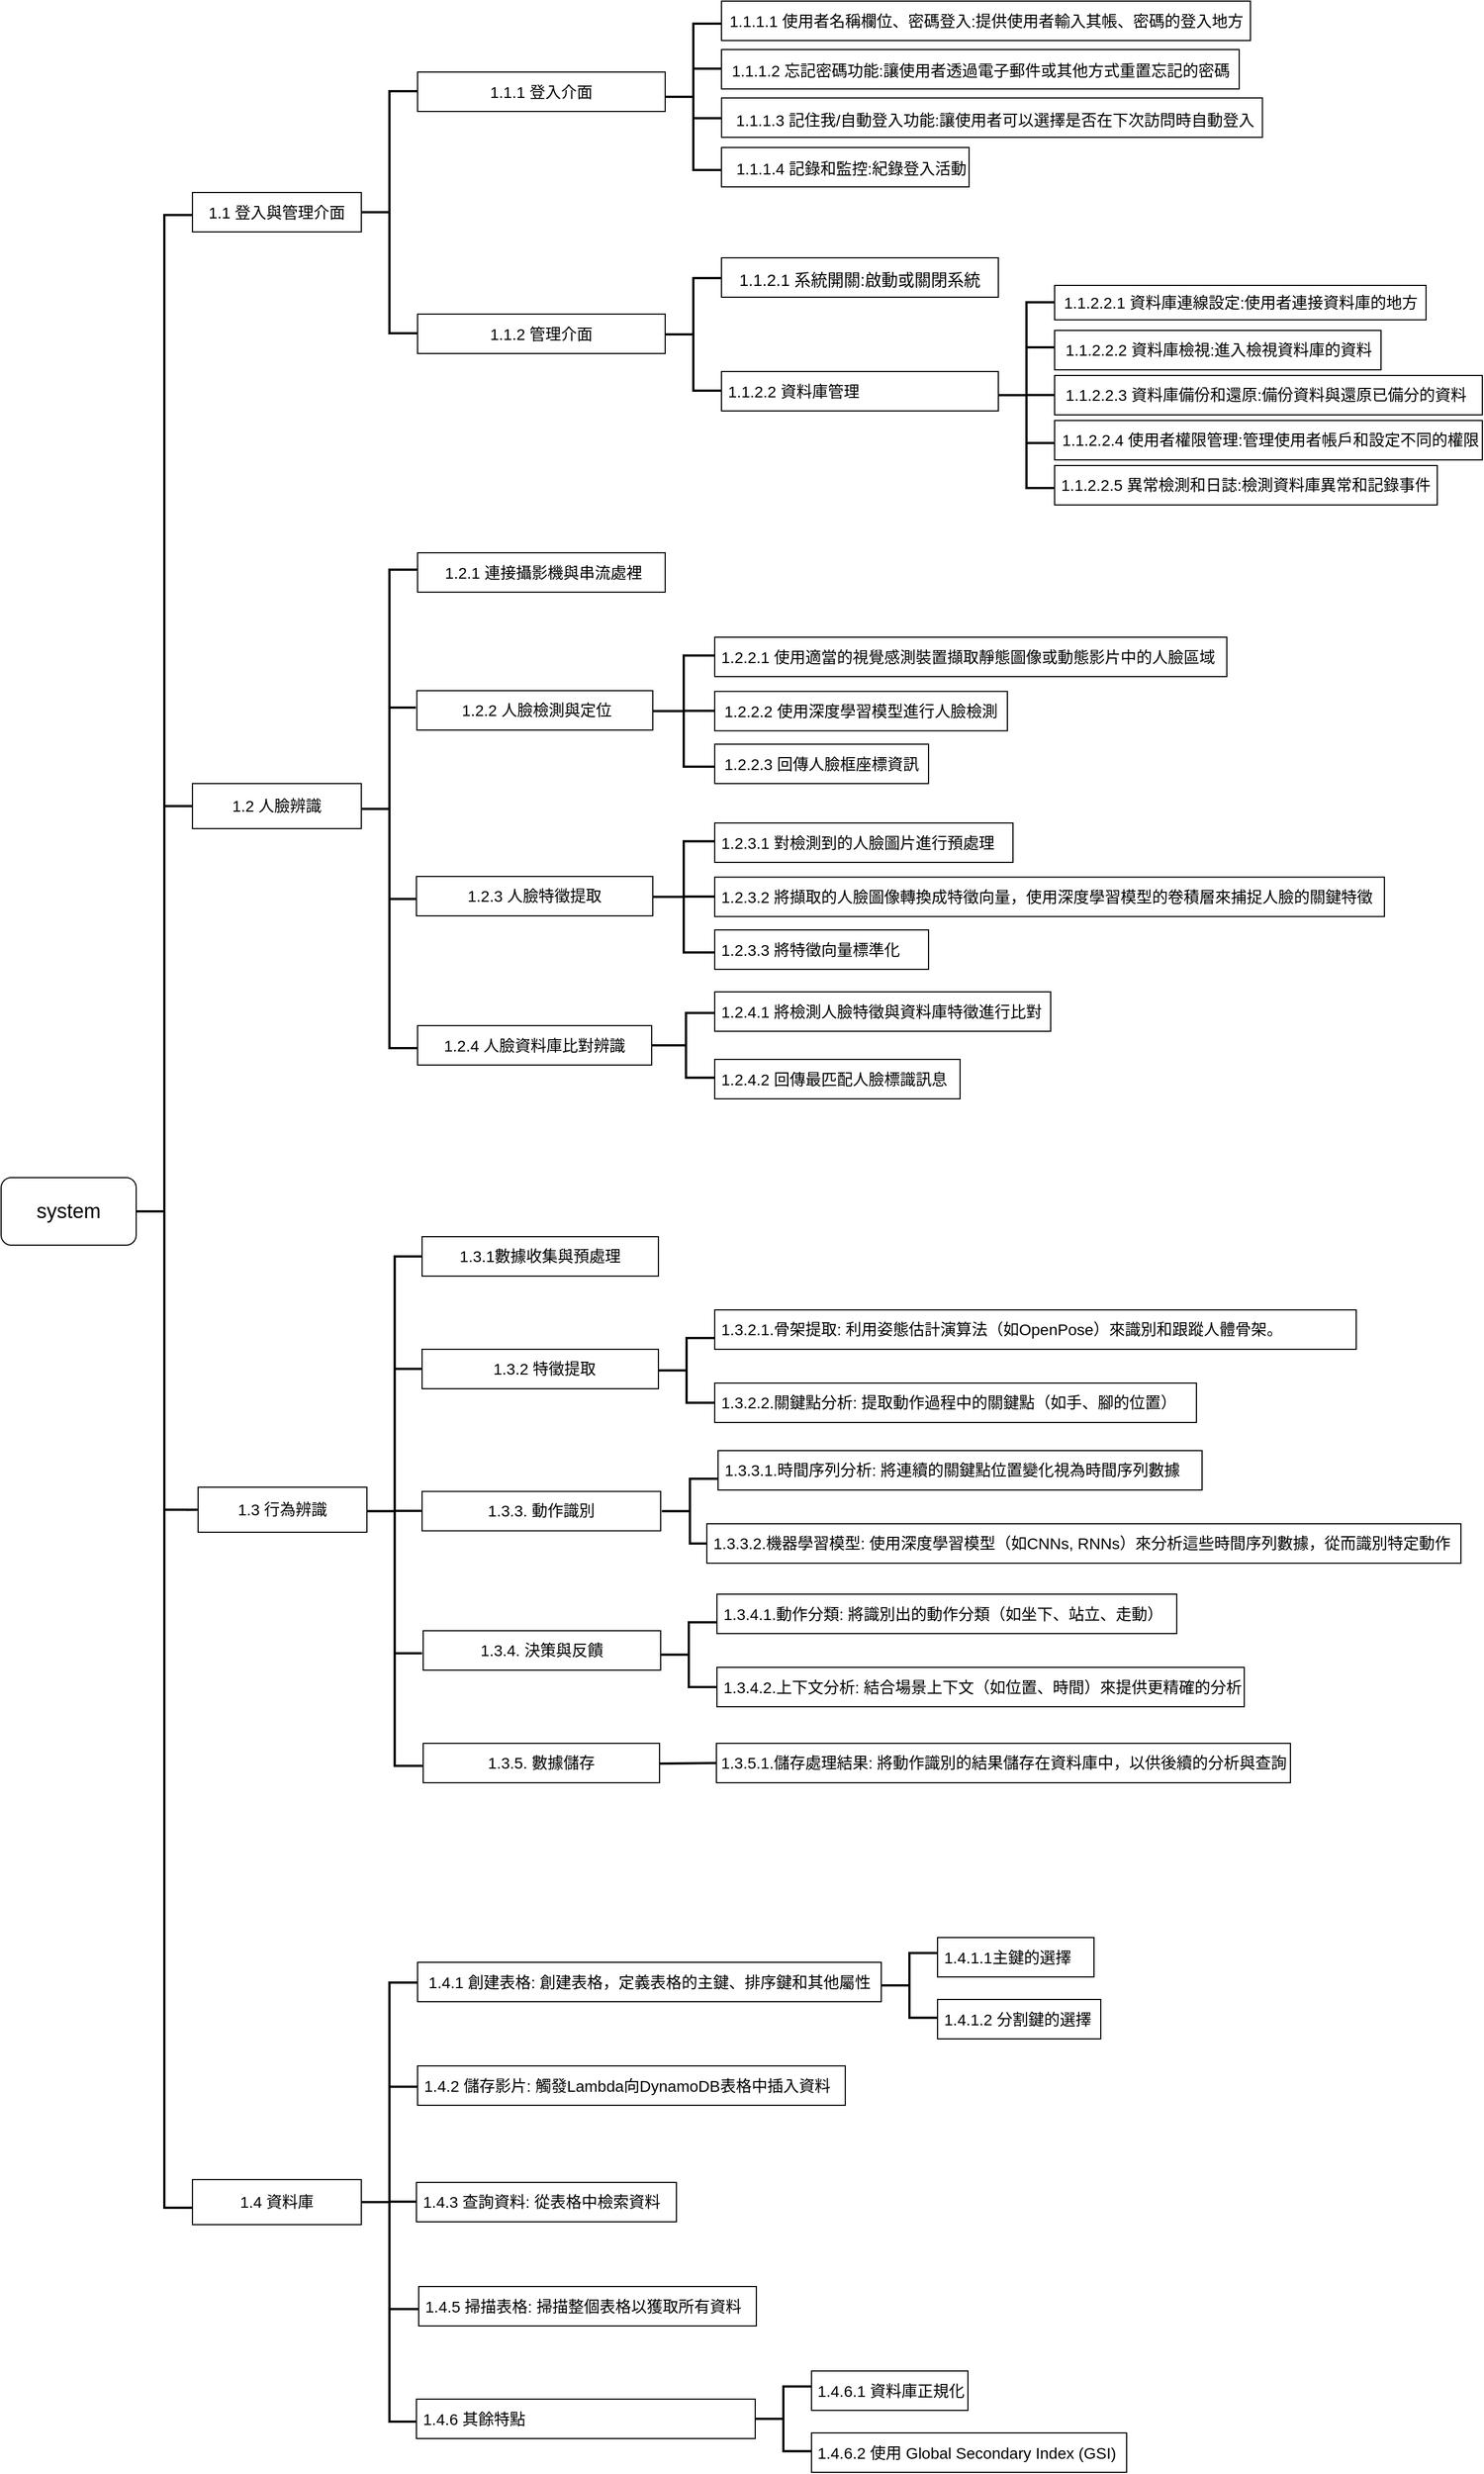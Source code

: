 <mxfile version="23.1.1" type="github">
  <diagram id="prtHgNgQTEPvFCAcTncT" name="Page-1">
    <mxGraphModel dx="2518" dy="2555" grid="1" gridSize="10" guides="1" tooltips="1" connect="1" arrows="1" fold="1" page="1" pageScale="1" pageWidth="827" pageHeight="1169" math="0" shadow="0">
      <root>
        <mxCell id="0" />
        <mxCell id="1" parent="0" />
        <mxCell id="gahU3a6pric0zkKW1BDH-1" value="&lt;font style=&quot;font-size: 18px;&quot;&gt;system&lt;/font&gt;" style="rounded=1;whiteSpace=wrap;html=1;" parent="1" vertex="1">
          <mxGeometry x="60" y="925" width="120" height="60" as="geometry" />
        </mxCell>
        <mxCell id="gahU3a6pric0zkKW1BDH-2" value="" style="strokeWidth=2;html=1;shape=mxgraph.flowchart.annotation_2;align=left;labelPosition=right;pointerEvents=1;rotation=90;points=[[0,0.5,0,0,0],[0.5,0,0,0,0],[0.5,1,0,0,0],[1,0,0,0,0],[1,0.5,0,0,0],[1,1,0,0,0]];perimeterSpacing=0;flipV=0;flipH=1;direction=north;" parent="1" vertex="1">
          <mxGeometry x="-680" y="930" width="1770" height="50" as="geometry" />
        </mxCell>
        <mxCell id="19O4f2Ru0PsyOeLuIM_t-138" value="" style="group" parent="1" vertex="1" connectable="0">
          <mxGeometry x="234.4" y="977.5" width="1130.6" height="485" as="geometry" />
        </mxCell>
        <mxCell id="gahU3a6pric0zkKW1BDH-12" style="edgeStyle=orthogonalEdgeStyle;rounded=0;orthogonalLoop=1;jettySize=auto;html=1;strokeWidth=2;endArrow=none;endFill=0;" parent="19O4f2Ru0PsyOeLuIM_t-138" edge="1">
          <mxGeometry relative="1" as="geometry">
            <mxPoint x="-29.4" y="242.5" as="sourcePoint" />
            <Array as="points">
              <mxPoint y="242.64" />
            </Array>
            <mxPoint x="-10" y="242.64" as="targetPoint" />
          </mxGeometry>
        </mxCell>
        <mxCell id="19O4f2Ru0PsyOeLuIM_t-4" value="&lt;font style=&quot;font-size: 14px;&quot;&gt;1.3 行為辨識&lt;/font&gt;" style="rounded=0;whiteSpace=wrap;html=1;" parent="19O4f2Ru0PsyOeLuIM_t-138" vertex="1">
          <mxGeometry x="0.6" y="222.5" width="150" height="40" as="geometry" />
        </mxCell>
        <mxCell id="19O4f2Ru0PsyOeLuIM_t-90" value="" style="strokeWidth=2;html=1;shape=mxgraph.flowchart.annotation_2;align=left;labelPosition=right;pointerEvents=1;" parent="19O4f2Ru0PsyOeLuIM_t-138" vertex="1">
          <mxGeometry x="150.6" y="17.5" width="49.4" height="452.5" as="geometry" />
        </mxCell>
        <mxCell id="19O4f2Ru0PsyOeLuIM_t-91" value="" style="endArrow=none;html=1;rounded=0;entryX=0.991;entryY=0.296;entryDx=0;entryDy=0;entryPerimeter=0;strokeWidth=2;" parent="19O4f2Ru0PsyOeLuIM_t-138" edge="1">
          <mxGeometry relative="1" as="geometry">
            <mxPoint x="176" y="117.36" as="sourcePoint" />
            <mxPoint x="200" y="117.36" as="targetPoint" />
          </mxGeometry>
        </mxCell>
        <mxCell id="19O4f2Ru0PsyOeLuIM_t-92" value="" style="endArrow=none;html=1;rounded=0;entryX=0.991;entryY=0.296;entryDx=0;entryDy=0;entryPerimeter=0;strokeWidth=2;" parent="19O4f2Ru0PsyOeLuIM_t-138" edge="1">
          <mxGeometry relative="1" as="geometry">
            <mxPoint x="176" y="243.46" as="sourcePoint" />
            <mxPoint x="199" y="243.46" as="targetPoint" />
          </mxGeometry>
        </mxCell>
        <mxCell id="19O4f2Ru0PsyOeLuIM_t-93" value="" style="endArrow=none;html=1;rounded=0;entryX=0.991;entryY=0.296;entryDx=0;entryDy=0;entryPerimeter=0;strokeWidth=2;" parent="19O4f2Ru0PsyOeLuIM_t-138" edge="1">
          <mxGeometry relative="1" as="geometry">
            <mxPoint x="176" y="370" as="sourcePoint" />
            <mxPoint x="199.6" y="370" as="targetPoint" />
          </mxGeometry>
        </mxCell>
        <mxCell id="19O4f2Ru0PsyOeLuIM_t-94" value="&lt;font style=&quot;font-size: 14px;&quot;&gt;1.3.1數據收集與預處理&lt;/font&gt;" style="rounded=0;whiteSpace=wrap;html=1;" parent="19O4f2Ru0PsyOeLuIM_t-138" vertex="1">
          <mxGeometry x="199.6" width="210" height="35" as="geometry" />
        </mxCell>
        <mxCell id="19O4f2Ru0PsyOeLuIM_t-95" value="&lt;font style=&quot;font-size: 14px;&quot;&gt;&amp;nbsp; 1.3.2 特徵提取&lt;/font&gt;" style="rounded=0;whiteSpace=wrap;html=1;align=center;" parent="19O4f2Ru0PsyOeLuIM_t-138" vertex="1">
          <mxGeometry x="199.6" y="100" width="210" height="35" as="geometry" />
        </mxCell>
        <mxCell id="19O4f2Ru0PsyOeLuIM_t-96" value="" style="strokeWidth=2;html=1;shape=mxgraph.flowchart.annotation_2;align=left;labelPosition=right;pointerEvents=1;" parent="19O4f2Ru0PsyOeLuIM_t-138" vertex="1">
          <mxGeometry x="409.6" y="90" width="50" height="57.5" as="geometry" />
        </mxCell>
        <mxCell id="19O4f2Ru0PsyOeLuIM_t-97" value="&lt;font style=&quot;font-size: 14px;&quot;&gt;&amp;nbsp;1.3.2.1.骨架提取: 利用姿態估計演算法（如OpenPose）來識別和跟蹤人體骨架。&lt;/font&gt;" style="rounded=0;whiteSpace=wrap;html=1;align=left;" parent="19O4f2Ru0PsyOeLuIM_t-138" vertex="1">
          <mxGeometry x="459.6" y="65" width="570" height="35" as="geometry" />
        </mxCell>
        <mxCell id="19O4f2Ru0PsyOeLuIM_t-98" value="&lt;font style=&quot;font-size: 14px;&quot;&gt;&amp;nbsp;1.3.2.2.關鍵點分析: 提取動作過程中的關鍵點（如手、腳的位置）&lt;/font&gt;" style="rounded=0;whiteSpace=wrap;html=1;align=left;" parent="19O4f2Ru0PsyOeLuIM_t-138" vertex="1">
          <mxGeometry x="459.6" y="130" width="428" height="35" as="geometry" />
        </mxCell>
        <mxCell id="19O4f2Ru0PsyOeLuIM_t-100" value="&lt;div style=&quot;font-size: 14px;&quot;&gt;1.3.3. 動作識別&lt;/div&gt;" style="rounded=0;whiteSpace=wrap;html=1;align=center;" parent="19O4f2Ru0PsyOeLuIM_t-138" vertex="1">
          <mxGeometry x="199.6" y="226.25" width="212" height="35" as="geometry" />
        </mxCell>
        <mxCell id="19O4f2Ru0PsyOeLuIM_t-101" value="" style="strokeWidth=2;html=1;shape=mxgraph.flowchart.annotation_2;align=left;labelPosition=right;pointerEvents=1;" parent="19O4f2Ru0PsyOeLuIM_t-138" vertex="1">
          <mxGeometry x="412.6" y="215" width="50" height="57.5" as="geometry" />
        </mxCell>
        <mxCell id="19O4f2Ru0PsyOeLuIM_t-102" value="&lt;div style=&quot;font-size: 14px;&quot;&gt;&amp;nbsp;1.3.3.1.時間序列分析: 將連續的關鍵點位置變化視為時間序列數據&lt;/div&gt;" style="rounded=0;whiteSpace=wrap;html=1;align=left;" parent="19O4f2Ru0PsyOeLuIM_t-138" vertex="1">
          <mxGeometry x="462.6" y="190" width="430" height="35" as="geometry" />
        </mxCell>
        <mxCell id="19O4f2Ru0PsyOeLuIM_t-103" value="&lt;font style=&quot;font-size: 14px;&quot;&gt;&amp;nbsp;1.3.3.2.機器學習模型: 使用深度學習模型（如CNNs, RNNs）來分析這些時間序列數據，從而識別特定動作&lt;/font&gt;" style="rounded=0;whiteSpace=wrap;html=1;align=left;" parent="19O4f2Ru0PsyOeLuIM_t-138" vertex="1">
          <mxGeometry x="452.6" y="255" width="670" height="35" as="geometry" />
        </mxCell>
        <mxCell id="19O4f2Ru0PsyOeLuIM_t-104" value="&lt;div style=&quot;font-size: 14px;&quot;&gt;1.3.4. 決策與反饋&lt;/div&gt;" style="rounded=0;whiteSpace=wrap;html=1;" parent="19O4f2Ru0PsyOeLuIM_t-138" vertex="1">
          <mxGeometry x="200.6" y="350" width="211" height="35" as="geometry" />
        </mxCell>
        <mxCell id="19O4f2Ru0PsyOeLuIM_t-105" value="" style="strokeWidth=2;html=1;shape=mxgraph.flowchart.annotation_2;align=left;labelPosition=right;pointerEvents=1;" parent="19O4f2Ru0PsyOeLuIM_t-138" vertex="1">
          <mxGeometry x="411.6" y="342.5" width="50" height="57.5" as="geometry" />
        </mxCell>
        <mxCell id="19O4f2Ru0PsyOeLuIM_t-106" value="&lt;div style=&quot;font-size: 14px;&quot;&gt;&amp;nbsp;1.3.4.1.動作分類: 將識別出的動作分類（如坐下、站立、走動）&lt;/div&gt;" style="rounded=0;whiteSpace=wrap;html=1;align=left;" parent="19O4f2Ru0PsyOeLuIM_t-138" vertex="1">
          <mxGeometry x="461.6" y="317.5" width="408.5" height="35" as="geometry" />
        </mxCell>
        <mxCell id="19O4f2Ru0PsyOeLuIM_t-107" value="&lt;font style=&quot;font-size: 14px;&quot;&gt;&amp;nbsp;1.3.4.2.上下文分析: 結合場景上下文（如位置、時間）來提供更精確的分析&lt;/font&gt;" style="rounded=0;whiteSpace=wrap;html=1;align=left;" parent="19O4f2Ru0PsyOeLuIM_t-138" vertex="1">
          <mxGeometry x="461.6" y="382.5" width="468.5" height="35" as="geometry" />
        </mxCell>
        <mxCell id="19O4f2Ru0PsyOeLuIM_t-108" value="&lt;font style=&quot;font-size: 14px;&quot;&gt;1.3.5. 數據儲存&lt;/font&gt;" style="rounded=0;whiteSpace=wrap;html=1;align=center;" parent="19O4f2Ru0PsyOeLuIM_t-138" vertex="1">
          <mxGeometry x="200.6" y="450" width="210" height="35" as="geometry" />
        </mxCell>
        <mxCell id="19O4f2Ru0PsyOeLuIM_t-109" value="&lt;div&gt;&lt;font style=&quot;font-size: 14px;&quot;&gt;1.3.5.1.儲存處理結果: 將動作識別的結果儲存在資料庫中，以供後續的分析與查詢&lt;/font&gt;&lt;/div&gt;" style="rounded=0;whiteSpace=wrap;html=1;" parent="19O4f2Ru0PsyOeLuIM_t-138" vertex="1">
          <mxGeometry x="461.1" y="450" width="510" height="35" as="geometry" />
        </mxCell>
        <mxCell id="19O4f2Ru0PsyOeLuIM_t-110" value="" style="endArrow=none;html=1;rounded=0;entryX=0;entryY=0.5;entryDx=0;entryDy=0;strokeWidth=2;" parent="19O4f2Ru0PsyOeLuIM_t-138" target="19O4f2Ru0PsyOeLuIM_t-109" edge="1">
          <mxGeometry relative="1" as="geometry">
            <mxPoint x="410.6" y="468" as="sourcePoint" />
            <mxPoint x="435.6" y="470" as="targetPoint" />
          </mxGeometry>
        </mxCell>
        <mxCell id="19O4f2Ru0PsyOeLuIM_t-139" value="" style="group" parent="1" vertex="1" connectable="0">
          <mxGeometry x="229" y="370" width="1060" height="485" as="geometry" />
        </mxCell>
        <mxCell id="gahU3a6pric0zkKW1BDH-11" style="edgeStyle=orthogonalEdgeStyle;rounded=0;orthogonalLoop=1;jettySize=auto;html=1;exitX=0.506;exitY=0.669;exitDx=0;exitDy=0;endArrow=none;endFill=0;strokeWidth=2;exitPerimeter=0;startSize=6;" parent="19O4f2Ru0PsyOeLuIM_t-139" edge="1">
          <mxGeometry relative="1" as="geometry">
            <mxPoint x="-24" y="225.01" as="sourcePoint" />
            <mxPoint x="2" y="225" as="targetPoint" />
            <Array as="points">
              <mxPoint y="225" />
              <mxPoint y="225" />
            </Array>
          </mxGeometry>
        </mxCell>
        <mxCell id="19O4f2Ru0PsyOeLuIM_t-3" value="&lt;font style=&quot;font-size: 14px;&quot;&gt;1.2 人臉辨識&lt;/font&gt;" style="rounded=0;whiteSpace=wrap;html=1;" parent="19O4f2Ru0PsyOeLuIM_t-139" vertex="1">
          <mxGeometry x="1" y="205" width="150" height="40" as="geometry" />
        </mxCell>
        <mxCell id="19O4f2Ru0PsyOeLuIM_t-59" value="&lt;div style=&quot;font-size: 14px;&quot;&gt;&lt;font style=&quot;font-size: 14px;&quot;&gt;&amp;nbsp;1.2.1 連接攝影機與串流處裡&lt;/font&gt;&lt;/div&gt;" style="rounded=0;whiteSpace=wrap;html=1;align=center;" parent="19O4f2Ru0PsyOeLuIM_t-139" vertex="1">
          <mxGeometry x="201" width="220" height="35" as="geometry" />
        </mxCell>
        <mxCell id="19O4f2Ru0PsyOeLuIM_t-62" value="" style="strokeWidth=2;html=1;shape=mxgraph.flowchart.annotation_2;align=left;labelPosition=right;pointerEvents=1;" parent="19O4f2Ru0PsyOeLuIM_t-139" vertex="1">
          <mxGeometry x="151" y="15" width="50" height="425" as="geometry" />
        </mxCell>
        <mxCell id="19O4f2Ru0PsyOeLuIM_t-64" value="" style="endArrow=none;html=1;rounded=0;entryX=0.991;entryY=0.296;entryDx=0;entryDy=0;entryPerimeter=0;strokeWidth=2;" parent="19O4f2Ru0PsyOeLuIM_t-139" edge="1">
          <mxGeometry relative="1" as="geometry">
            <mxPoint x="176" y="307.5" as="sourcePoint" />
            <mxPoint x="200" y="307.5" as="targetPoint" />
          </mxGeometry>
        </mxCell>
        <mxCell id="19O4f2Ru0PsyOeLuIM_t-65" value="" style="strokeWidth=2;html=1;shape=mxgraph.flowchart.annotation_2;align=left;labelPosition=right;pointerEvents=1;" parent="19O4f2Ru0PsyOeLuIM_t-139" vertex="1">
          <mxGeometry x="410" y="91.25" width="55" height="98.75" as="geometry" />
        </mxCell>
        <mxCell id="19O4f2Ru0PsyOeLuIM_t-73" value="" style="group" parent="19O4f2Ru0PsyOeLuIM_t-139" vertex="1" connectable="0">
          <mxGeometry x="176" y="122.5" width="234" height="35" as="geometry" />
        </mxCell>
        <mxCell id="19O4f2Ru0PsyOeLuIM_t-60" value="&lt;div&gt;&lt;font style=&quot;font-size: 14px;&quot;&gt;&amp;nbsp;1.2.2 人臉檢測與定位&lt;/font&gt;&lt;/div&gt;" style="rounded=0;whiteSpace=wrap;html=1;align=center;" parent="19O4f2Ru0PsyOeLuIM_t-73" vertex="1">
          <mxGeometry x="24.375" width="209.625" height="35" as="geometry" />
        </mxCell>
        <mxCell id="19O4f2Ru0PsyOeLuIM_t-63" value="" style="endArrow=none;html=1;rounded=0;entryX=0.991;entryY=0.296;entryDx=0;entryDy=0;entryPerimeter=0;strokeWidth=2;" parent="19O4f2Ru0PsyOeLuIM_t-73" edge="1">
          <mxGeometry relative="1" as="geometry">
            <mxPoint y="15" as="sourcePoint" />
            <mxPoint x="23.4" y="15" as="targetPoint" />
          </mxGeometry>
        </mxCell>
        <mxCell id="19O4f2Ru0PsyOeLuIM_t-74" value="&lt;div style=&quot;font-size: 14px;&quot;&gt;&lt;font style=&quot;font-size: 14px;&quot;&gt;&amp;nbsp;1.2.2.1 使用適當的視覺感測裝置擷取靜態圖像或動態影片中的人&lt;/font&gt;&lt;span style=&quot;background-color: initial;&quot;&gt;臉區域&lt;/span&gt;&lt;/div&gt;" style="rounded=0;whiteSpace=wrap;html=1;align=left;" parent="19O4f2Ru0PsyOeLuIM_t-139" vertex="1">
          <mxGeometry x="465" y="75" width="455" height="35" as="geometry" />
        </mxCell>
        <mxCell id="19O4f2Ru0PsyOeLuIM_t-75" value="" style="endArrow=none;html=1;rounded=0;entryX=0.991;entryY=0.296;entryDx=0;entryDy=0;entryPerimeter=0;strokeWidth=2;" parent="19O4f2Ru0PsyOeLuIM_t-139" edge="1">
          <mxGeometry relative="1" as="geometry">
            <mxPoint x="438" y="140.34" as="sourcePoint" />
            <mxPoint x="465" y="140.34" as="targetPoint" />
          </mxGeometry>
        </mxCell>
        <mxCell id="19O4f2Ru0PsyOeLuIM_t-78" value="&lt;div&gt;&lt;font style=&quot;font-size: 14px;&quot;&gt;1.2.2.2 使用深度學習模型進行人臉檢測&lt;/font&gt;&lt;/div&gt;" style="rounded=0;whiteSpace=wrap;html=1;" parent="19O4f2Ru0PsyOeLuIM_t-139" vertex="1">
          <mxGeometry x="465" y="123.13" width="260" height="35" as="geometry" />
        </mxCell>
        <mxCell id="19O4f2Ru0PsyOeLuIM_t-79" value="&lt;font style=&quot;font-size: 14px;&quot;&gt;1.2.2.3 回傳人臉框座標資訊&lt;/font&gt;" style="rounded=0;whiteSpace=wrap;html=1;" parent="19O4f2Ru0PsyOeLuIM_t-139" vertex="1">
          <mxGeometry x="465" y="170" width="190" height="35" as="geometry" />
        </mxCell>
        <mxCell id="19O4f2Ru0PsyOeLuIM_t-80" value="&lt;div style=&quot;font-size: 14px;&quot;&gt;&lt;font style=&quot;font-size: 14px;&quot;&gt;1.2.3 人臉特徵提取&lt;/font&gt;&lt;/div&gt;" style="rounded=0;whiteSpace=wrap;html=1;" parent="19O4f2Ru0PsyOeLuIM_t-139" vertex="1">
          <mxGeometry x="200" y="287.5" width="210" height="35" as="geometry" />
        </mxCell>
        <mxCell id="19O4f2Ru0PsyOeLuIM_t-81" value="" style="strokeWidth=2;html=1;shape=mxgraph.flowchart.annotation_2;align=left;labelPosition=right;pointerEvents=1;" parent="19O4f2Ru0PsyOeLuIM_t-139" vertex="1">
          <mxGeometry x="410" y="256.25" width="55" height="98.75" as="geometry" />
        </mxCell>
        <mxCell id="19O4f2Ru0PsyOeLuIM_t-82" value="&lt;div style=&quot;font-size: 14px;&quot;&gt;&lt;div&gt;&amp;nbsp;1.2.3.1 對檢測到的人臉圖片進行預處理&lt;/div&gt;&lt;/div&gt;" style="rounded=0;whiteSpace=wrap;html=1;align=left;" parent="19O4f2Ru0PsyOeLuIM_t-139" vertex="1">
          <mxGeometry x="465" y="240" width="265" height="35" as="geometry" />
        </mxCell>
        <mxCell id="19O4f2Ru0PsyOeLuIM_t-83" value="" style="endArrow=none;html=1;rounded=0;entryX=0.991;entryY=0.296;entryDx=0;entryDy=0;entryPerimeter=0;strokeWidth=2;" parent="19O4f2Ru0PsyOeLuIM_t-139" edge="1">
          <mxGeometry relative="1" as="geometry">
            <mxPoint x="438" y="305.34" as="sourcePoint" />
            <mxPoint x="465" y="305.34" as="targetPoint" />
          </mxGeometry>
        </mxCell>
        <mxCell id="19O4f2Ru0PsyOeLuIM_t-84" value="&lt;div style=&quot;font-size: 14px;&quot;&gt;&lt;font style=&quot;font-size: 14px;&quot;&gt;&amp;nbsp;1.2.3.2 將擷取的人臉圖像轉換成特徵向量，使用深度學習模型的卷積層&lt;/font&gt;&lt;span style=&quot;background-color: initial;&quot;&gt;來捕捉人臉的關鍵特徵&lt;/span&gt;&lt;/div&gt;" style="rounded=0;whiteSpace=wrap;html=1;align=left;" parent="19O4f2Ru0PsyOeLuIM_t-139" vertex="1">
          <mxGeometry x="465" y="288.13" width="595" height="35" as="geometry" />
        </mxCell>
        <mxCell id="19O4f2Ru0PsyOeLuIM_t-85" value="&lt;font style=&quot;font-size: 14px;&quot;&gt;&amp;nbsp;1.2.3.3 將特徵向量標準化&lt;/font&gt;" style="rounded=0;whiteSpace=wrap;html=1;align=left;" parent="19O4f2Ru0PsyOeLuIM_t-139" vertex="1">
          <mxGeometry x="465" y="335" width="190" height="35" as="geometry" />
        </mxCell>
        <mxCell id="19O4f2Ru0PsyOeLuIM_t-86" value="&lt;div style=&quot;font-size: 14px;&quot;&gt;&lt;font style=&quot;font-size: 14px;&quot;&gt;1.2.4 人臉資料庫比對辨識&lt;/font&gt;&lt;/div&gt;" style="rounded=0;whiteSpace=wrap;html=1;" parent="19O4f2Ru0PsyOeLuIM_t-139" vertex="1">
          <mxGeometry x="201" y="420" width="208" height="35" as="geometry" />
        </mxCell>
        <mxCell id="19O4f2Ru0PsyOeLuIM_t-87" value="" style="strokeWidth=2;html=1;shape=mxgraph.flowchart.annotation_2;align=left;labelPosition=right;pointerEvents=1;" parent="19O4f2Ru0PsyOeLuIM_t-139" vertex="1">
          <mxGeometry x="409" y="408.75" width="61" height="57.5" as="geometry" />
        </mxCell>
        <mxCell id="19O4f2Ru0PsyOeLuIM_t-88" value="&lt;div style=&quot;font-size: 14px;&quot;&gt;&lt;font style=&quot;font-size: 14px;&quot;&gt;&amp;nbsp;1.2.4.1 將檢測人臉特徵與資料庫特徵進行比對&lt;/font&gt;&lt;/div&gt;" style="rounded=0;whiteSpace=wrap;html=1;align=left;" parent="19O4f2Ru0PsyOeLuIM_t-139" vertex="1">
          <mxGeometry x="465" y="390" width="298.5" height="35" as="geometry" />
        </mxCell>
        <mxCell id="19O4f2Ru0PsyOeLuIM_t-89" value="&lt;div style=&quot;font-size: 14px;&quot;&gt;&lt;font style=&quot;font-size: 14px;&quot;&gt;&amp;nbsp;1.2.4.2 回傳最匹配人臉標識訊息&lt;/font&gt;&lt;/div&gt;" style="rounded=0;whiteSpace=wrap;html=1;align=left;" parent="19O4f2Ru0PsyOeLuIM_t-139" vertex="1">
          <mxGeometry x="465" y="450" width="218" height="35" as="geometry" />
        </mxCell>
        <mxCell id="19O4f2Ru0PsyOeLuIM_t-140" value="" style="group" parent="1" vertex="1" connectable="0">
          <mxGeometry x="230" y="-100" width="1146" height="427.5" as="geometry" />
        </mxCell>
        <mxCell id="19O4f2Ru0PsyOeLuIM_t-2" value="&lt;font style=&quot;font-size: 14px;&quot;&gt;1.1 登入與管理介面&lt;/font&gt;" style="rounded=0;whiteSpace=wrap;html=1;" parent="19O4f2Ru0PsyOeLuIM_t-140" vertex="1">
          <mxGeometry y="150" width="150" height="35" as="geometry" />
        </mxCell>
        <mxCell id="19O4f2Ru0PsyOeLuIM_t-6" value="" style="strokeWidth=2;html=1;shape=mxgraph.flowchart.annotation_2;align=left;labelPosition=right;pointerEvents=1;" parent="19O4f2Ru0PsyOeLuIM_t-140" vertex="1">
          <mxGeometry x="150" y="60" width="50" height="215" as="geometry" />
        </mxCell>
        <mxCell id="19O4f2Ru0PsyOeLuIM_t-8" value="&lt;font style=&quot;font-size: 14px;&quot;&gt;1.1.1 登入介面&lt;/font&gt;" style="rounded=0;whiteSpace=wrap;html=1;" parent="19O4f2Ru0PsyOeLuIM_t-140" vertex="1">
          <mxGeometry x="200" y="43" width="220" height="35" as="geometry" />
        </mxCell>
        <mxCell id="19O4f2Ru0PsyOeLuIM_t-9" value="" style="strokeWidth=2;html=1;shape=mxgraph.flowchart.annotation_2;align=left;labelPosition=right;pointerEvents=1;" parent="19O4f2Ru0PsyOeLuIM_t-140" vertex="1">
          <mxGeometry x="420" width="50" height="130" as="geometry" />
        </mxCell>
        <mxCell id="19O4f2Ru0PsyOeLuIM_t-13" value="" style="endArrow=none;html=1;rounded=0;entryX=0.991;entryY=0.296;entryDx=0;entryDy=0;entryPerimeter=0;strokeWidth=2;" parent="19O4f2Ru0PsyOeLuIM_t-140" edge="1">
          <mxGeometry relative="1" as="geometry">
            <mxPoint x="445" y="40" as="sourcePoint" />
            <mxPoint x="470" y="40" as="targetPoint" />
          </mxGeometry>
        </mxCell>
        <mxCell id="19O4f2Ru0PsyOeLuIM_t-17" value="" style="endArrow=none;html=1;rounded=0;entryX=0.991;entryY=0.296;entryDx=0;entryDy=0;entryPerimeter=0;strokeWidth=2;" parent="19O4f2Ru0PsyOeLuIM_t-140" edge="1">
          <mxGeometry relative="1" as="geometry">
            <mxPoint x="446" y="84" as="sourcePoint" />
            <mxPoint x="470" y="84" as="targetPoint" />
          </mxGeometry>
        </mxCell>
        <mxCell id="19O4f2Ru0PsyOeLuIM_t-27" value="" style="group" parent="19O4f2Ru0PsyOeLuIM_t-140" vertex="1" connectable="0">
          <mxGeometry x="470" y="110" width="230" height="35" as="geometry" />
        </mxCell>
        <mxCell id="19O4f2Ru0PsyOeLuIM_t-25" value="" style="rounded=0;whiteSpace=wrap;html=1;" parent="19O4f2Ru0PsyOeLuIM_t-27" vertex="1">
          <mxGeometry width="220.0" height="35" as="geometry" />
        </mxCell>
        <mxCell id="19O4f2Ru0PsyOeLuIM_t-21" value="&lt;font style=&quot;font-size: 14px;&quot;&gt;1.1.1.4 記錄和監控:紀錄登入活動&lt;/font&gt;" style="text;html=1;align=center;verticalAlign=middle;resizable=0;points=[];autosize=1;strokeColor=none;fillColor=none;" parent="19O4f2Ru0PsyOeLuIM_t-27" vertex="1">
          <mxGeometry y="4.375" width="230" height="30" as="geometry" />
        </mxCell>
        <mxCell id="19O4f2Ru0PsyOeLuIM_t-29" value="" style="group" parent="19O4f2Ru0PsyOeLuIM_t-140" vertex="1" connectable="0">
          <mxGeometry x="465" y="66" width="501" height="35" as="geometry" />
        </mxCell>
        <mxCell id="19O4f2Ru0PsyOeLuIM_t-24" value="" style="rounded=0;whiteSpace=wrap;html=1;" parent="19O4f2Ru0PsyOeLuIM_t-29" vertex="1">
          <mxGeometry x="5.112" width="480.551" height="35" as="geometry" />
        </mxCell>
        <mxCell id="19O4f2Ru0PsyOeLuIM_t-19" value="&lt;div style=&quot;font-size: 14px;&quot;&gt;&lt;font style=&quot;font-size: 14px;&quot;&gt;&amp;nbsp; &amp;nbsp; 1.1.1.3 記住我/自動登入功能:讓使用者可以選擇是否在下次訪問時自動登入&lt;/font&gt;&lt;/div&gt;" style="text;html=1;align=center;verticalAlign=middle;resizable=0;points=[];autosize=1;strokeColor=none;fillColor=none;" parent="19O4f2Ru0PsyOeLuIM_t-29" vertex="1">
          <mxGeometry x="-10.224" y="5" width="500" height="30" as="geometry" />
        </mxCell>
        <mxCell id="19O4f2Ru0PsyOeLuIM_t-32" value="" style="group" parent="19O4f2Ru0PsyOeLuIM_t-140" vertex="1" connectable="0">
          <mxGeometry x="465" y="23" width="480" height="35" as="geometry" />
        </mxCell>
        <mxCell id="19O4f2Ru0PsyOeLuIM_t-30" value="" style="rounded=0;whiteSpace=wrap;html=1;container=0;" parent="19O4f2Ru0PsyOeLuIM_t-32" vertex="1">
          <mxGeometry x="5" width="460" height="35" as="geometry" />
        </mxCell>
        <mxCell id="19O4f2Ru0PsyOeLuIM_t-14" value="&lt;font style=&quot;font-size: 14px;&quot;&gt;1.1.1.2 忘記密碼功能:讓使用者透過電子郵件或其他方式重置忘記的密碼&lt;/font&gt;" style="text;html=1;align=center;verticalAlign=middle;resizable=0;points=[];autosize=1;strokeColor=none;fillColor=none;container=0;" parent="19O4f2Ru0PsyOeLuIM_t-32" vertex="1">
          <mxGeometry y="4.374" width="470" height="30" as="geometry" />
        </mxCell>
        <mxCell id="19O4f2Ru0PsyOeLuIM_t-28" value="" style="group" parent="19O4f2Ru0PsyOeLuIM_t-32" vertex="1" connectable="0">
          <mxGeometry y="-43" width="480" height="35" as="geometry" />
        </mxCell>
        <mxCell id="19O4f2Ru0PsyOeLuIM_t-22" value="" style="rounded=0;whiteSpace=wrap;html=1;" parent="19O4f2Ru0PsyOeLuIM_t-28" vertex="1">
          <mxGeometry x="5" width="470" height="35" as="geometry" />
        </mxCell>
        <mxCell id="19O4f2Ru0PsyOeLuIM_t-11" value="&lt;font style=&quot;font-size: 14px;&quot;&gt;1.1.1.1&amp;nbsp;&lt;span style=&quot;border-color: var(--border-color); background-color: initial;&quot;&gt;使用者名稱欄位、密碼登入:提供使用者輸入其帳、密碼的登入地方&lt;/span&gt;&lt;/font&gt;" style="text;html=1;align=center;verticalAlign=middle;resizable=0;points=[];autosize=1;strokeColor=none;fillColor=none;container=1;" parent="19O4f2Ru0PsyOeLuIM_t-28" vertex="1">
          <mxGeometry y="2.5" width="480" height="30" as="geometry" />
        </mxCell>
        <mxCell id="19O4f2Ru0PsyOeLuIM_t-33" value="&lt;font style=&quot;font-size: 14px;&quot;&gt;1.1.2 管理介面&lt;/font&gt;" style="rounded=0;whiteSpace=wrap;html=1;" parent="19O4f2Ru0PsyOeLuIM_t-140" vertex="1">
          <mxGeometry x="200" y="258" width="220" height="35" as="geometry" />
        </mxCell>
        <mxCell id="19O4f2Ru0PsyOeLuIM_t-35" value="&lt;p style=&quot;line-height:2.4;margin-top:12pt;margin-bottom:12pt;&quot; dir=&quot;ltr&quot;&gt;&lt;/p&gt;&lt;div&gt;&lt;/div&gt;&lt;span style=&quot;font-size: 11pt; background-color: transparent; font-variant-numeric: normal; font-variant-east-asian: normal; font-variant-alternates: normal; font-variant-position: normal; vertical-align: baseline;&quot;&gt;&lt;font face=&quot;Helvetica&quot;&gt;1.1.2.1 系統開關:啟動或關閉系統&lt;/font&gt;&lt;/span&gt;&lt;p&gt;&lt;/p&gt;&lt;font face=&quot;BqET_qS2w6ujs9ruTQv2&quot;&gt;&lt;span id=&quot;docs-internal-guid-f09037b2-7fff-b419-8c34-c27e23c4323b&quot;&gt;&lt;/span&gt;&lt;/font&gt;" style="rounded=0;whiteSpace=wrap;html=1;" parent="19O4f2Ru0PsyOeLuIM_t-140" vertex="1">
          <mxGeometry x="470" y="208" width="246" height="35" as="geometry" />
        </mxCell>
        <mxCell id="19O4f2Ru0PsyOeLuIM_t-36" value="" style="strokeWidth=2;html=1;shape=mxgraph.flowchart.annotation_2;align=left;labelPosition=right;pointerEvents=1;" parent="19O4f2Ru0PsyOeLuIM_t-140" vertex="1">
          <mxGeometry x="420" y="226" width="50" height="100" as="geometry" />
        </mxCell>
        <mxCell id="19O4f2Ru0PsyOeLuIM_t-39" value="&lt;font face=&quot;Helvetica&quot; style=&quot;border-color: var(--border-color); font-size: 14px;&quot;&gt;&amp;nbsp;1.1.2.2 資料庫管理&lt;/font&gt;" style="rounded=0;whiteSpace=wrap;html=1;container=0;align=left;" parent="19O4f2Ru0PsyOeLuIM_t-140" vertex="1">
          <mxGeometry x="470" y="309" width="246" height="35" as="geometry" />
        </mxCell>
        <mxCell id="19O4f2Ru0PsyOeLuIM_t-43" value="" style="strokeWidth=2;html=1;shape=mxgraph.flowchart.annotation_2;align=left;labelPosition=right;pointerEvents=1;" parent="19O4f2Ru0PsyOeLuIM_t-140" vertex="1">
          <mxGeometry x="716" y="247.5" width="50" height="165" as="geometry" />
        </mxCell>
        <mxCell id="19O4f2Ru0PsyOeLuIM_t-44" value="" style="endArrow=none;html=1;rounded=0;entryX=0.991;entryY=0.296;entryDx=0;entryDy=0;entryPerimeter=0;strokeWidth=2;" parent="19O4f2Ru0PsyOeLuIM_t-140" edge="1">
          <mxGeometry relative="1" as="geometry">
            <mxPoint x="741" y="287.5" as="sourcePoint" />
            <mxPoint x="766" y="287.5" as="targetPoint" />
          </mxGeometry>
        </mxCell>
        <mxCell id="19O4f2Ru0PsyOeLuIM_t-45" value="" style="endArrow=none;html=1;rounded=0;entryX=0.991;entryY=0.296;entryDx=0;entryDy=0;entryPerimeter=0;strokeWidth=2;" parent="19O4f2Ru0PsyOeLuIM_t-140" edge="1">
          <mxGeometry relative="1" as="geometry">
            <mxPoint x="742" y="329.9" as="sourcePoint" />
            <mxPoint x="766" y="329.9" as="targetPoint" />
          </mxGeometry>
        </mxCell>
        <mxCell id="19O4f2Ru0PsyOeLuIM_t-50" value="" style="group" parent="19O4f2Ru0PsyOeLuIM_t-140" vertex="1" connectable="0">
          <mxGeometry x="766" y="232.5" width="340" height="35" as="geometry" />
        </mxCell>
        <mxCell id="19O4f2Ru0PsyOeLuIM_t-49" value="" style="rounded=0;whiteSpace=wrap;html=1;container=0;" parent="19O4f2Ru0PsyOeLuIM_t-50" vertex="1">
          <mxGeometry x="0.005" width="330" height="30.622" as="geometry" />
        </mxCell>
        <mxCell id="19O4f2Ru0PsyOeLuIM_t-48" value="&lt;div style=&quot;font-size: 14px;&quot;&gt;&lt;font style=&quot;font-size: 14px;&quot;&gt;1.1.2.2.1 資料庫連線設定:使用者連接資料庫的地方&lt;/font&gt;&lt;/div&gt;" style="text;html=1;align=center;verticalAlign=middle;resizable=0;points=[];autosize=1;strokeColor=none;fillColor=none;" parent="19O4f2Ru0PsyOeLuIM_t-50" vertex="1">
          <mxGeometry x="-4.998" y="0.618" width="340" height="30" as="geometry" />
        </mxCell>
        <mxCell id="19O4f2Ru0PsyOeLuIM_t-51" value="" style="endArrow=none;html=1;rounded=0;entryX=0.991;entryY=0.296;entryDx=0;entryDy=0;entryPerimeter=0;strokeWidth=2;" parent="19O4f2Ru0PsyOeLuIM_t-140" edge="1">
          <mxGeometry relative="1" as="geometry">
            <mxPoint x="742" y="372.5" as="sourcePoint" />
            <mxPoint x="766" y="372.5" as="targetPoint" />
          </mxGeometry>
        </mxCell>
        <mxCell id="19O4f2Ru0PsyOeLuIM_t-54" value="&lt;div&gt;&lt;font style=&quot;font-size: 14px;&quot;&gt;&amp;nbsp; 1.1.2.2.2 資料庫檢視:進入檢視資料庫的資料&lt;/font&gt;&lt;/div&gt;" style="rounded=0;whiteSpace=wrap;html=1;align=left;" parent="19O4f2Ru0PsyOeLuIM_t-140" vertex="1">
          <mxGeometry x="766" y="272.5" width="290" height="35" as="geometry" />
        </mxCell>
        <mxCell id="19O4f2Ru0PsyOeLuIM_t-55" value="&lt;div&gt;&lt;font style=&quot;font-size: 14px;&quot;&gt;&amp;nbsp; 1.1.2.2.3 資料庫備份和還原:備份資料與還原已備分的資料&lt;/font&gt;&lt;/div&gt;" style="rounded=0;whiteSpace=wrap;html=1;align=left;" parent="19O4f2Ru0PsyOeLuIM_t-140" vertex="1">
          <mxGeometry x="766" y="312.5" width="380" height="35" as="geometry" />
        </mxCell>
        <mxCell id="19O4f2Ru0PsyOeLuIM_t-56" value="&lt;font style=&quot;font-size: 14px;&quot;&gt;&amp;nbsp;1.1.2.2.4 使用者權限管理:管理使用者帳戶和設定不同的權限&lt;/font&gt;" style="rounded=0;whiteSpace=wrap;html=1;" parent="19O4f2Ru0PsyOeLuIM_t-140" vertex="1">
          <mxGeometry x="766" y="352.5" width="380" height="35" as="geometry" />
        </mxCell>
        <mxCell id="19O4f2Ru0PsyOeLuIM_t-57" value="&lt;font style=&quot;font-size: 14px;&quot;&gt;&amp;nbsp;1.1.2.2.5 異常檢測和日誌:檢測資料庫異常和記錄事件&lt;/font&gt;" style="rounded=0;whiteSpace=wrap;html=1;align=left;" parent="19O4f2Ru0PsyOeLuIM_t-140" vertex="1">
          <mxGeometry x="766" y="392.5" width="340" height="35" as="geometry" />
        </mxCell>
        <mxCell id="19O4f2Ru0PsyOeLuIM_t-5" value="&lt;font style=&quot;font-size: 14px;&quot;&gt;1.4&amp;nbsp;&lt;span style=&quot;background-color: initial;&quot;&gt;資料庫&lt;/span&gt;&lt;/font&gt;&lt;span style=&quot;background-color: initial;&quot;&gt;&lt;/span&gt;" style="rounded=0;whiteSpace=wrap;html=1;" parent="1" vertex="1">
          <mxGeometry x="230" y="1815" width="150" height="40" as="geometry" />
        </mxCell>
        <mxCell id="19O4f2Ru0PsyOeLuIM_t-99" value="&lt;font style=&quot;font-size: 14px;&quot;&gt;&amp;nbsp;1.4.2 儲存影片: 觸發Lambda向DynamoDB表格中插入資料&lt;/font&gt;" style="rounded=0;whiteSpace=wrap;html=1;align=left;" parent="1" vertex="1">
          <mxGeometry x="430" y="1714" width="380" height="35" as="geometry" />
        </mxCell>
        <mxCell id="19O4f2Ru0PsyOeLuIM_t-113" value="&lt;div style=&quot;&quot;&gt;&lt;span style=&quot;font-size: 14px; background-color: initial;&quot;&gt;&amp;nbsp; 1.4.1 創建表格: 創建表格，定義表格的主鍵、排序鍵和其他屬性&lt;/span&gt;&lt;/div&gt;&lt;span id=&quot;docs-internal-guid-ab34a807-7fff-c0c9-5e97-c4adc451ce34&quot;&gt;&lt;/span&gt;" style="rounded=0;whiteSpace=wrap;html=1;align=left;" parent="1" vertex="1">
          <mxGeometry x="430" y="1622" width="412" height="35" as="geometry" />
        </mxCell>
        <mxCell id="19O4f2Ru0PsyOeLuIM_t-114" value="" style="strokeWidth=2;html=1;shape=mxgraph.flowchart.annotation_2;align=left;labelPosition=right;pointerEvents=1;" parent="1" vertex="1">
          <mxGeometry x="380" y="1640" width="50" height="390" as="geometry" />
        </mxCell>
        <mxCell id="19O4f2Ru0PsyOeLuIM_t-115" value="" style="endArrow=none;html=1;rounded=0;entryX=0.991;entryY=0.296;entryDx=0;entryDy=0;entryPerimeter=0;strokeWidth=2;" parent="1" edge="1">
          <mxGeometry relative="1" as="geometry">
            <mxPoint x="405" y="1732.5" as="sourcePoint" />
            <mxPoint x="430" y="1732.5" as="targetPoint" />
          </mxGeometry>
        </mxCell>
        <mxCell id="19O4f2Ru0PsyOeLuIM_t-127" value="" style="group" parent="1" vertex="1" connectable="0">
          <mxGeometry x="406" y="1817.5" width="254" height="35" as="geometry" />
        </mxCell>
        <mxCell id="19O4f2Ru0PsyOeLuIM_t-116" value="" style="endArrow=none;html=1;rounded=0;entryX=0.991;entryY=0.296;entryDx=0;entryDy=0;entryPerimeter=0;strokeWidth=2;" parent="19O4f2Ru0PsyOeLuIM_t-127" edge="1">
          <mxGeometry relative="1" as="geometry">
            <mxPoint y="17.13" as="sourcePoint" />
            <mxPoint x="24" y="17.13" as="targetPoint" />
          </mxGeometry>
        </mxCell>
        <mxCell id="19O4f2Ru0PsyOeLuIM_t-119" value="&lt;font style=&quot;font-size: 14px;&quot;&gt;&amp;nbsp;1.4.3 查詢資料: 從表格中檢索資料&lt;/font&gt;" style="rounded=0;whiteSpace=wrap;html=1;align=left;" parent="19O4f2Ru0PsyOeLuIM_t-127" vertex="1">
          <mxGeometry x="23" width="231" height="35" as="geometry" />
        </mxCell>
        <mxCell id="19O4f2Ru0PsyOeLuIM_t-124" value="&lt;font style=&quot;font-size: 14px;&quot;&gt;&amp;nbsp;1.4.6 其餘特點&lt;/font&gt;" style="rounded=0;whiteSpace=wrap;html=1;align=left;" parent="1" vertex="1">
          <mxGeometry x="429" y="2010" width="301" height="35" as="geometry" />
        </mxCell>
        <mxCell id="19O4f2Ru0PsyOeLuIM_t-129" value="" style="strokeWidth=2;html=1;shape=mxgraph.flowchart.annotation_2;align=left;labelPosition=right;pointerEvents=1;" parent="1" vertex="1">
          <mxGeometry x="730" y="1998.75" width="50" height="57.5" as="geometry" />
        </mxCell>
        <mxCell id="19O4f2Ru0PsyOeLuIM_t-131" value="&amp;nbsp;&lt;font style=&quot;font-size: 14px;&quot;&gt;1.4.6.1 資料庫正規化&lt;/font&gt;" style="rounded=0;whiteSpace=wrap;html=1;align=left;" parent="1" vertex="1">
          <mxGeometry x="780" y="1985" width="139" height="35" as="geometry" />
        </mxCell>
        <mxCell id="19O4f2Ru0PsyOeLuIM_t-132" value="&amp;nbsp;&lt;font style=&quot;font-size: 14px;&quot;&gt;1.4.6.2 使用 Global Secondary Index (GSI)&lt;/font&gt;" style="rounded=0;whiteSpace=wrap;html=1;align=left;" parent="1" vertex="1">
          <mxGeometry x="780" y="2040" width="280" height="35" as="geometry" />
        </mxCell>
        <mxCell id="19O4f2Ru0PsyOeLuIM_t-133" value="" style="strokeWidth=2;html=1;shape=mxgraph.flowchart.annotation_2;align=left;labelPosition=right;pointerEvents=1;" parent="1" vertex="1">
          <mxGeometry x="842" y="1613.75" width="50" height="57.5" as="geometry" />
        </mxCell>
        <mxCell id="19O4f2Ru0PsyOeLuIM_t-134" value="&lt;font style=&quot;font-size: 14px;&quot;&gt;&amp;nbsp;1.4.1.1主鍵的選擇&lt;/font&gt;" style="rounded=0;whiteSpace=wrap;html=1;align=left;" parent="1" vertex="1">
          <mxGeometry x="892" y="1600" width="139" height="35" as="geometry" />
        </mxCell>
        <mxCell id="19O4f2Ru0PsyOeLuIM_t-135" value="&lt;font style=&quot;font-size: 14px;&quot;&gt;&amp;nbsp;1.4.1.2 分割鍵的選擇&lt;/font&gt;" style="rounded=0;whiteSpace=wrap;html=1;align=left;" parent="1" vertex="1">
          <mxGeometry x="892" y="1655" width="145" height="35" as="geometry" />
        </mxCell>
        <mxCell id="19O4f2Ru0PsyOeLuIM_t-141" value="" style="group" parent="1" vertex="1" connectable="0">
          <mxGeometry x="406" y="1910" width="326" height="35" as="geometry" />
        </mxCell>
        <mxCell id="19O4f2Ru0PsyOeLuIM_t-121" value="&lt;font style=&quot;font-size: 14px;&quot;&gt;&amp;nbsp;1.4.5 掃描表格: 掃描整個表格以獲取所有資料&lt;/font&gt;" style="rounded=0;whiteSpace=wrap;html=1;align=left;" parent="19O4f2Ru0PsyOeLuIM_t-141" vertex="1">
          <mxGeometry x="25" width="300" height="35" as="geometry" />
        </mxCell>
        <mxCell id="19O4f2Ru0PsyOeLuIM_t-125" value="" style="endArrow=none;html=1;rounded=0;entryX=0.991;entryY=0.296;entryDx=0;entryDy=0;entryPerimeter=0;strokeWidth=2;" parent="19O4f2Ru0PsyOeLuIM_t-141" edge="1">
          <mxGeometry relative="1" as="geometry">
            <mxPoint y="20" as="sourcePoint" />
            <mxPoint x="25" y="20" as="targetPoint" />
          </mxGeometry>
        </mxCell>
      </root>
    </mxGraphModel>
  </diagram>
</mxfile>
